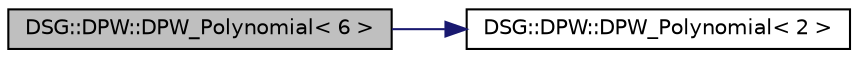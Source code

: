 digraph "DSG::DPW::DPW_Polynomial&lt; 6 &gt;"
{
  edge [fontname="Helvetica",fontsize="10",labelfontname="Helvetica",labelfontsize="10"];
  node [fontname="Helvetica",fontsize="10",shape=record];
  rankdir="LR";
  Node1 [label="DSG::DPW::DPW_Polynomial\< 6 \>",height=0.2,width=0.4,color="black", fillcolor="grey75", style="filled", fontcolor="black"];
  Node1 -> Node2 [color="midnightblue",fontsize="10",style="solid",fontname="Helvetica"];
  Node2 [label="DSG::DPW::DPW_Polynomial\< 2 \>",height=0.2,width=0.4,color="black", fillcolor="white", style="filled",URL="$namespace_d_s_g_1_1_d_p_w.html#a140753401d8518aa64bbcd7496a65b45",tooltip="DSG::DPW::DPW_Polynomial - 2nd order Polynoimal used in DPW Algorithm. "];
}
